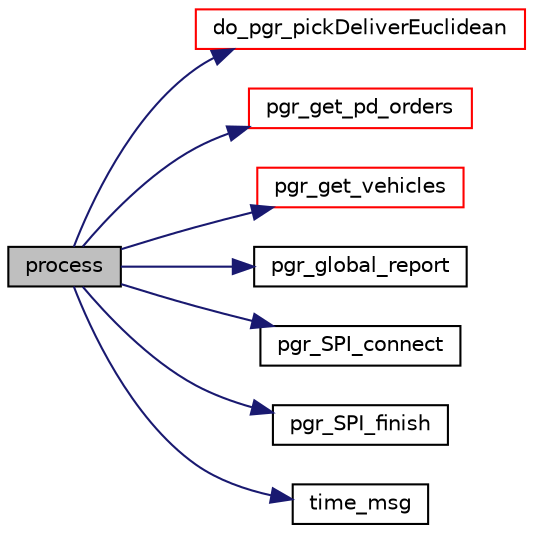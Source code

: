 digraph "process"
{
  edge [fontname="Helvetica",fontsize="10",labelfontname="Helvetica",labelfontsize="10"];
  node [fontname="Helvetica",fontsize="10",shape=record];
  rankdir="LR";
  Node38 [label="process",height=0.2,width=0.4,color="black", fillcolor="grey75", style="filled", fontcolor="black"];
  Node38 -> Node39 [color="midnightblue",fontsize="10",style="solid",fontname="Helvetica"];
  Node39 [label="do_pgr_pickDeliverEuclidean",height=0.2,width=0.4,color="red", fillcolor="white", style="filled",URL="$pickDeliverEuclidean__driver_8cpp.html#ab554288fb12abe3aff1adced4d164178"];
  Node38 -> Node50 [color="midnightblue",fontsize="10",style="solid",fontname="Helvetica"];
  Node50 [label="pgr_get_pd_orders",height=0.2,width=0.4,color="red", fillcolor="white", style="filled",URL="$orders__input_8c.html#a37b88b6f6ab64b2b19a87d16ec213363",tooltip="Reads the pick-Deliver orders. "];
  Node38 -> Node66 [color="midnightblue",fontsize="10",style="solid",fontname="Helvetica"];
  Node66 [label="pgr_get_vehicles",height=0.2,width=0.4,color="red", fillcolor="white", style="filled",URL="$vehicles__input_8c.html#a7e8b7a1a200a9d6118438700f8cddcab",tooltip="Reads the vehicles orders. "];
  Node38 -> Node69 [color="midnightblue",fontsize="10",style="solid",fontname="Helvetica"];
  Node69 [label="pgr_global_report",height=0.2,width=0.4,color="black", fillcolor="white", style="filled",URL="$e__report_8c.html#aa7833fe4baf65aa901e1129575e7deb2",tooltip="notice & error "];
  Node38 -> Node70 [color="midnightblue",fontsize="10",style="solid",fontname="Helvetica"];
  Node70 [label="pgr_SPI_connect",height=0.2,width=0.4,color="black", fillcolor="white", style="filled",URL="$postgres__connection_8c.html#aef5deb780b1cf78c56b1794ab826ac64"];
  Node38 -> Node71 [color="midnightblue",fontsize="10",style="solid",fontname="Helvetica"];
  Node71 [label="pgr_SPI_finish",height=0.2,width=0.4,color="black", fillcolor="white", style="filled",URL="$postgres__connection_8c.html#ae36e7862564b5e72c25c9e26ae8e355f"];
  Node38 -> Node65 [color="midnightblue",fontsize="10",style="solid",fontname="Helvetica"];
  Node65 [label="time_msg",height=0.2,width=0.4,color="black", fillcolor="white", style="filled",URL="$time__msg_8c.html#a989d9723eb6d9be4cbf1214136286dbe"];
}
